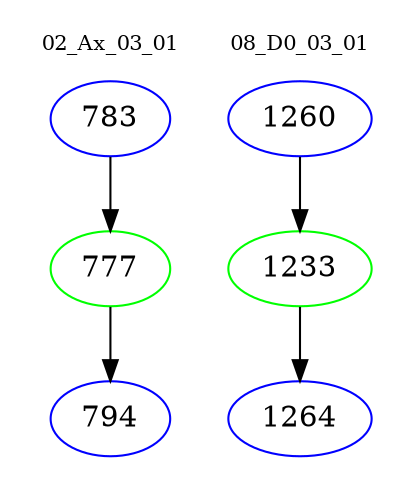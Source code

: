 digraph{
subgraph cluster_0 {
color = white
label = "02_Ax_03_01";
fontsize=10;
T0_783 [label="783", color="blue"]
T0_783 -> T0_777 [color="black"]
T0_777 [label="777", color="green"]
T0_777 -> T0_794 [color="black"]
T0_794 [label="794", color="blue"]
}
subgraph cluster_1 {
color = white
label = "08_D0_03_01";
fontsize=10;
T1_1260 [label="1260", color="blue"]
T1_1260 -> T1_1233 [color="black"]
T1_1233 [label="1233", color="green"]
T1_1233 -> T1_1264 [color="black"]
T1_1264 [label="1264", color="blue"]
}
}
